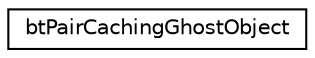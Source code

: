 digraph G
{
  edge [fontname="Helvetica",fontsize="10",labelfontname="Helvetica",labelfontsize="10"];
  node [fontname="Helvetica",fontsize="10",shape=record];
  rankdir=LR;
  Node1 [label="btPairCachingGhostObject",height=0.2,width=0.4,color="black", fillcolor="white", style="filled",URL="$d1/d73/classbtPairCachingGhostObject.html"];
}
